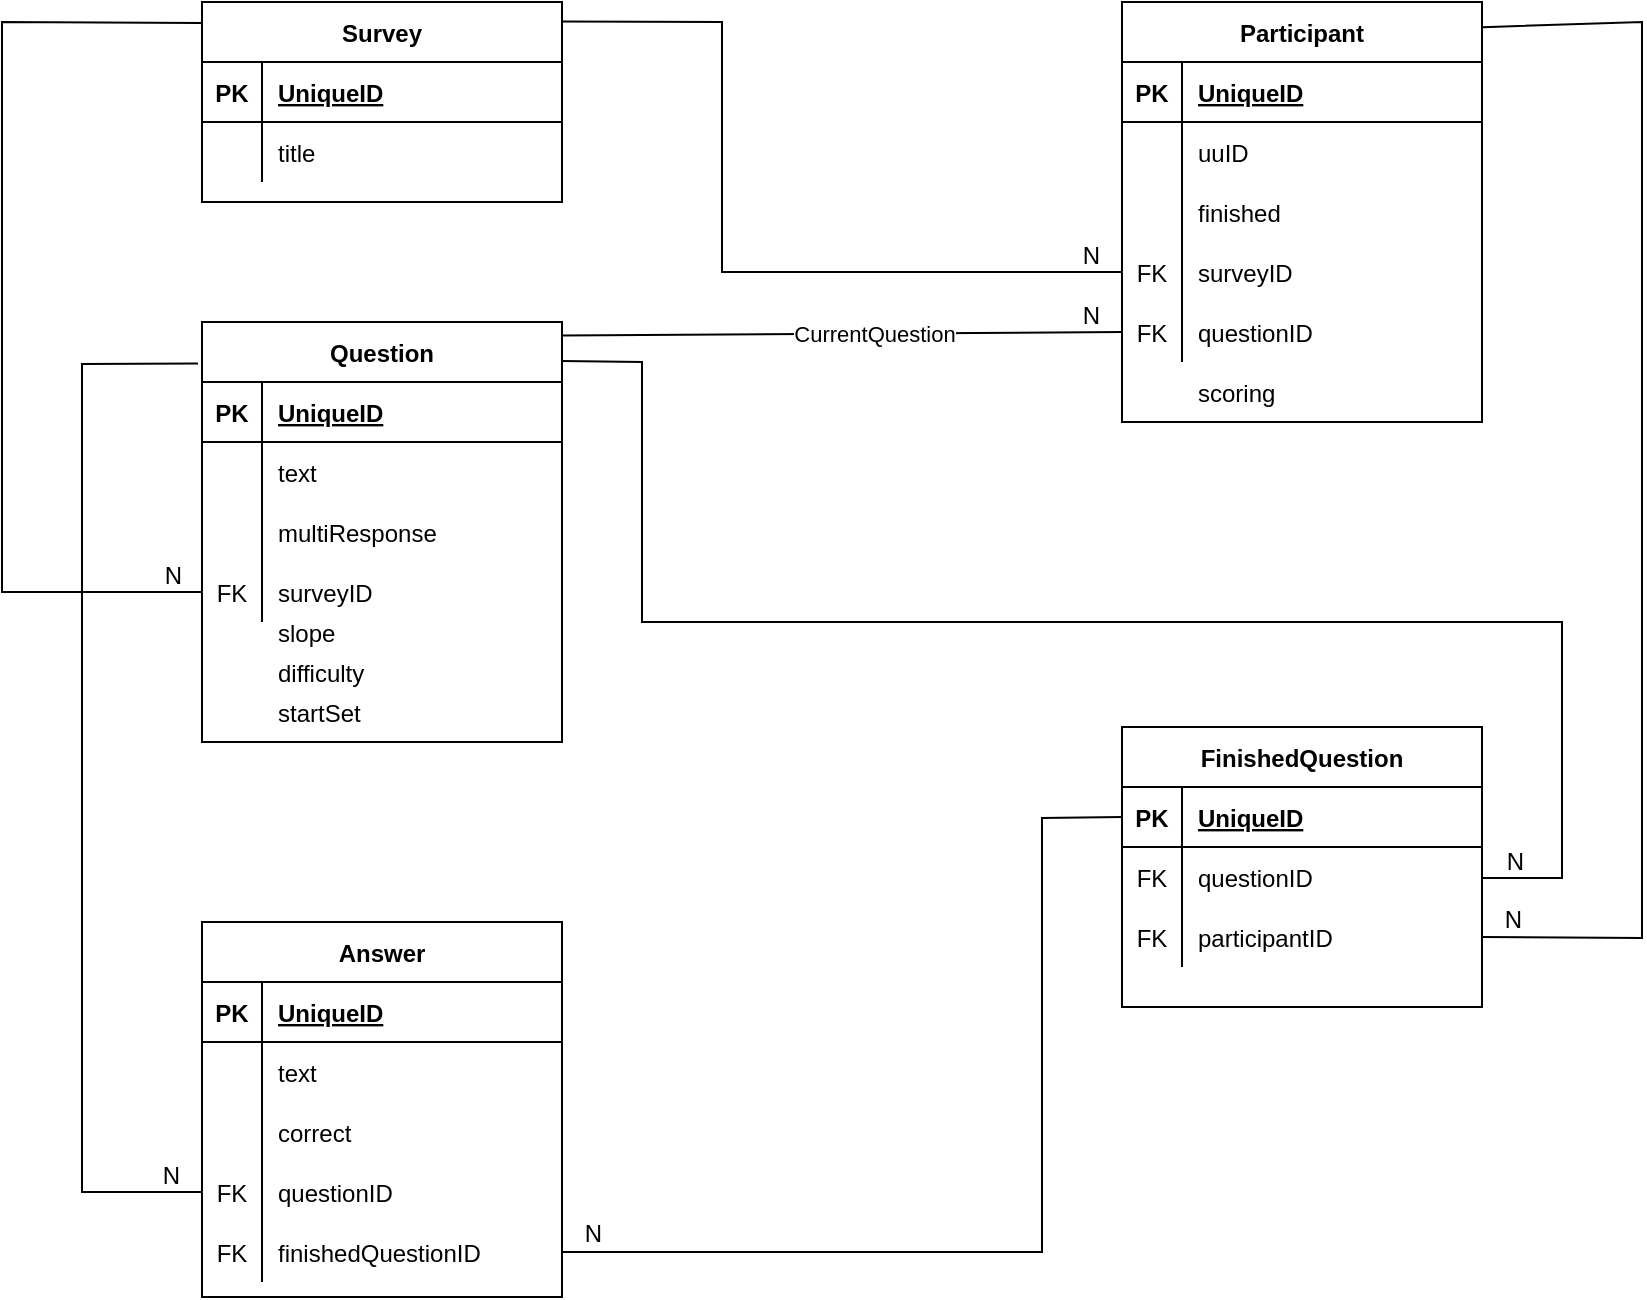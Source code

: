 <mxfile>
    <diagram id="NoLcGY3_Rd0w1QSIiBX1" name="Page-1">
        <mxGraphModel dx="990" dy="688" grid="1" gridSize="10" guides="1" tooltips="1" connect="1" arrows="1" fold="1" page="1" pageScale="1" pageWidth="1169" pageHeight="827" math="0" shadow="0">
            <root>
                <mxCell id="0"/>
                <mxCell id="1" parent="0"/>
                <mxCell id="44" value="" style="endArrow=none;html=1;rounded=0;entryX=1;entryY=0.5;entryDx=0;entryDy=0;exitX=1.002;exitY=0.06;exitDx=0;exitDy=0;exitPerimeter=0;" parent="1" source="86" target="38" edge="1">
                    <mxGeometry relative="1" as="geometry">
                        <mxPoint x="1119.1" y="107.52" as="sourcePoint"/>
                        <mxPoint x="1090" y="450" as="targetPoint"/>
                        <Array as="points">
                            <mxPoint x="980" y="110"/>
                            <mxPoint x="980" y="568"/>
                        </Array>
                    </mxGeometry>
                </mxCell>
                <mxCell id="45" value="N" style="resizable=0;html=1;align=right;verticalAlign=bottom;" parent="44" connectable="0" vertex="1">
                    <mxGeometry x="1" relative="1" as="geometry">
                        <mxPoint x="20" as="offset"/>
                    </mxGeometry>
                </mxCell>
                <mxCell id="48" value="" style="endArrow=none;html=1;rounded=0;exitX=0;exitY=0.5;exitDx=0;exitDy=0;entryX=1;entryY=0.5;entryDx=0;entryDy=0;" parent="1" source="32" target="81" edge="1">
                    <mxGeometry relative="1" as="geometry">
                        <mxPoint x="770" y="535" as="sourcePoint"/>
                        <mxPoint x="640" y="635" as="targetPoint"/>
                        <Array as="points">
                            <mxPoint x="680" y="508"/>
                            <mxPoint x="680" y="725"/>
                        </Array>
                    </mxGeometry>
                </mxCell>
                <mxCell id="49" value="N" style="resizable=0;html=1;align=right;verticalAlign=bottom;" parent="48" connectable="0" vertex="1">
                    <mxGeometry x="1" relative="1" as="geometry">
                        <mxPoint x="20.25" y="-0.03" as="offset"/>
                    </mxGeometry>
                </mxCell>
                <mxCell id="50" value="" style="endArrow=none;html=1;rounded=0;entryX=0;entryY=0.5;entryDx=0;entryDy=0;exitX=0.999;exitY=0.098;exitDx=0;exitDy=0;exitPerimeter=0;" parent="1" source="TI3GmT-DSjy5wb8d_JhB-1" target="93" edge="1">
                    <mxGeometry relative="1" as="geometry">
                        <mxPoint x="441" y="112" as="sourcePoint"/>
                        <mxPoint x="620" y="230" as="targetPoint"/>
                        <Array as="points">
                            <mxPoint x="520" y="110"/>
                            <mxPoint x="520" y="235"/>
                        </Array>
                    </mxGeometry>
                </mxCell>
                <mxCell id="51" value="N" style="resizable=0;html=1;align=right;verticalAlign=bottom;" parent="50" connectable="0" vertex="1">
                    <mxGeometry x="1" relative="1" as="geometry">
                        <mxPoint x="-10" as="offset"/>
                    </mxGeometry>
                </mxCell>
                <mxCell id="52" value="" style="endArrow=none;html=1;rounded=0;exitX=-0.001;exitY=0.105;exitDx=0;exitDy=0;entryX=0;entryY=0.5;entryDx=0;entryDy=0;exitPerimeter=0;" parent="1" source="TI3GmT-DSjy5wb8d_JhB-1" target="78" edge="1">
                    <mxGeometry relative="1" as="geometry">
                        <mxPoint x="260" y="215" as="sourcePoint"/>
                        <mxPoint x="260" y="394" as="targetPoint"/>
                        <Array as="points">
                            <mxPoint x="160" y="110"/>
                            <mxPoint x="160" y="395"/>
                        </Array>
                    </mxGeometry>
                </mxCell>
                <mxCell id="53" value="N" style="resizable=0;html=1;align=right;verticalAlign=bottom;" parent="52" connectable="0" vertex="1">
                    <mxGeometry x="1" relative="1" as="geometry">
                        <mxPoint x="-10" as="offset"/>
                    </mxGeometry>
                </mxCell>
                <mxCell id="54" value="" style="endArrow=none;html=1;rounded=0;exitX=-0.011;exitY=0.099;exitDx=0;exitDy=0;entryX=0;entryY=0.5;entryDx=0;entryDy=0;exitPerimeter=0;" parent="1" source="TI3GmT-DSjy5wb8d_JhB-27" target="TI3GmT-DSjy5wb8d_JhB-50" edge="1">
                    <mxGeometry relative="1" as="geometry">
                        <mxPoint x="440" y="340" as="sourcePoint"/>
                        <mxPoint x="460" y="605" as="targetPoint"/>
                        <Array as="points">
                            <mxPoint x="200" y="281"/>
                            <mxPoint x="200" y="695"/>
                        </Array>
                    </mxGeometry>
                </mxCell>
                <mxCell id="55" value="N" style="resizable=0;html=1;align=right;verticalAlign=bottom;" parent="54" connectable="0" vertex="1">
                    <mxGeometry x="1" relative="1" as="geometry">
                        <mxPoint x="-10" as="offset"/>
                    </mxGeometry>
                </mxCell>
                <mxCell id="TI3GmT-DSjy5wb8d_JhB-27" value="Question" style="shape=table;startSize=30;container=1;collapsible=1;childLayout=tableLayout;fixedRows=1;rowLines=0;fontStyle=1;align=center;resizeLast=1;" parent="1" vertex="1">
                    <mxGeometry x="260" y="260" width="180" height="210" as="geometry"/>
                </mxCell>
                <mxCell id="TI3GmT-DSjy5wb8d_JhB-28" value="" style="shape=partialRectangle;collapsible=0;dropTarget=0;pointerEvents=0;fillColor=none;top=0;left=0;bottom=1;right=0;points=[[0,0.5],[1,0.5]];portConstraint=eastwest;" parent="TI3GmT-DSjy5wb8d_JhB-27" vertex="1">
                    <mxGeometry y="30" width="180" height="30" as="geometry"/>
                </mxCell>
                <mxCell id="TI3GmT-DSjy5wb8d_JhB-29" value="PK" style="shape=partialRectangle;connectable=0;fillColor=none;top=0;left=0;bottom=0;right=0;fontStyle=1;overflow=hidden;" parent="TI3GmT-DSjy5wb8d_JhB-28" vertex="1">
                    <mxGeometry width="30" height="30" as="geometry"/>
                </mxCell>
                <mxCell id="TI3GmT-DSjy5wb8d_JhB-30" value="UniqueID" style="shape=partialRectangle;connectable=0;fillColor=none;top=0;left=0;bottom=0;right=0;align=left;spacingLeft=6;fontStyle=5;overflow=hidden;" parent="TI3GmT-DSjy5wb8d_JhB-28" vertex="1">
                    <mxGeometry x="30" width="150" height="30" as="geometry"/>
                </mxCell>
                <mxCell id="TI3GmT-DSjy5wb8d_JhB-31" value="" style="shape=partialRectangle;collapsible=0;dropTarget=0;pointerEvents=0;fillColor=none;top=0;left=0;bottom=0;right=0;points=[[0,0.5],[1,0.5]];portConstraint=eastwest;" parent="TI3GmT-DSjy5wb8d_JhB-27" vertex="1">
                    <mxGeometry y="60" width="180" height="30" as="geometry"/>
                </mxCell>
                <mxCell id="TI3GmT-DSjy5wb8d_JhB-32" value="" style="shape=partialRectangle;connectable=0;fillColor=none;top=0;left=0;bottom=0;right=0;editable=1;overflow=hidden;" parent="TI3GmT-DSjy5wb8d_JhB-31" vertex="1">
                    <mxGeometry width="30" height="30" as="geometry"/>
                </mxCell>
                <mxCell id="TI3GmT-DSjy5wb8d_JhB-33" value="text" style="shape=partialRectangle;connectable=0;fillColor=none;top=0;left=0;bottom=0;right=0;align=left;spacingLeft=6;overflow=hidden;" parent="TI3GmT-DSjy5wb8d_JhB-31" vertex="1">
                    <mxGeometry x="30" width="150" height="30" as="geometry"/>
                </mxCell>
                <mxCell id="TI3GmT-DSjy5wb8d_JhB-34" value="" style="shape=partialRectangle;collapsible=0;dropTarget=0;pointerEvents=0;fillColor=none;top=0;left=0;bottom=0;right=0;points=[[0,0.5],[1,0.5]];portConstraint=eastwest;" parent="TI3GmT-DSjy5wb8d_JhB-27" vertex="1">
                    <mxGeometry y="90" width="180" height="30" as="geometry"/>
                </mxCell>
                <mxCell id="TI3GmT-DSjy5wb8d_JhB-35" value="" style="shape=partialRectangle;connectable=0;fillColor=none;top=0;left=0;bottom=0;right=0;editable=1;overflow=hidden;" parent="TI3GmT-DSjy5wb8d_JhB-34" vertex="1">
                    <mxGeometry width="30" height="30" as="geometry"/>
                </mxCell>
                <mxCell id="TI3GmT-DSjy5wb8d_JhB-36" value="multiResponse" style="shape=partialRectangle;connectable=0;fillColor=none;top=0;left=0;bottom=0;right=0;align=left;spacingLeft=6;overflow=hidden;" parent="TI3GmT-DSjy5wb8d_JhB-34" vertex="1">
                    <mxGeometry x="30" width="150" height="30" as="geometry"/>
                </mxCell>
                <mxCell id="78" value="" style="shape=partialRectangle;collapsible=0;dropTarget=0;pointerEvents=0;fillColor=none;top=0;left=0;bottom=0;right=0;points=[[0,0.5],[1,0.5]];portConstraint=eastwest;" parent="TI3GmT-DSjy5wb8d_JhB-27" vertex="1">
                    <mxGeometry y="120" width="180" height="30" as="geometry"/>
                </mxCell>
                <mxCell id="79" value="FK" style="shape=partialRectangle;connectable=0;fillColor=none;top=0;left=0;bottom=0;right=0;editable=1;overflow=hidden;" parent="78" vertex="1">
                    <mxGeometry width="30" height="30" as="geometry"/>
                </mxCell>
                <mxCell id="80" value="surveyID" style="shape=partialRectangle;connectable=0;fillColor=none;top=0;left=0;bottom=0;right=0;align=left;spacingLeft=6;overflow=hidden;" parent="78" vertex="1">
                    <mxGeometry x="30" width="150" height="30" as="geometry"/>
                </mxCell>
                <mxCell id="86" value="Participant" style="shape=table;startSize=30;container=1;collapsible=1;childLayout=tableLayout;fixedRows=1;rowLines=0;fontStyle=1;align=center;resizeLast=1;" parent="1" vertex="1">
                    <mxGeometry x="720" y="100" width="180" height="210" as="geometry"/>
                </mxCell>
                <mxCell id="87" value="" style="shape=partialRectangle;collapsible=0;dropTarget=0;pointerEvents=0;fillColor=none;top=0;left=0;bottom=1;right=0;points=[[0,0.5],[1,0.5]];portConstraint=eastwest;" parent="86" vertex="1">
                    <mxGeometry y="30" width="180" height="30" as="geometry"/>
                </mxCell>
                <mxCell id="88" value="PK" style="shape=partialRectangle;connectable=0;fillColor=none;top=0;left=0;bottom=0;right=0;fontStyle=1;overflow=hidden;" parent="87" vertex="1">
                    <mxGeometry width="30" height="30" as="geometry"/>
                </mxCell>
                <mxCell id="89" value="UniqueID" style="shape=partialRectangle;connectable=0;fillColor=none;top=0;left=0;bottom=0;right=0;align=left;spacingLeft=6;fontStyle=5;overflow=hidden;" parent="87" vertex="1">
                    <mxGeometry x="30" width="150" height="30" as="geometry"/>
                </mxCell>
                <mxCell id="90" value="" style="shape=partialRectangle;collapsible=0;dropTarget=0;pointerEvents=0;fillColor=none;top=0;left=0;bottom=0;right=0;points=[[0,0.5],[1,0.5]];portConstraint=eastwest;" parent="86" vertex="1">
                    <mxGeometry y="60" width="180" height="30" as="geometry"/>
                </mxCell>
                <mxCell id="91" value="" style="shape=partialRectangle;connectable=0;fillColor=none;top=0;left=0;bottom=0;right=0;editable=1;overflow=hidden;" parent="90" vertex="1">
                    <mxGeometry width="30" height="30" as="geometry"/>
                </mxCell>
                <mxCell id="92" value="uuID" style="shape=partialRectangle;connectable=0;fillColor=none;top=0;left=0;bottom=0;right=0;align=left;spacingLeft=6;overflow=hidden;" parent="90" vertex="1">
                    <mxGeometry x="30" width="150" height="30" as="geometry"/>
                </mxCell>
                <mxCell id="99" value="" style="shape=partialRectangle;collapsible=0;dropTarget=0;pointerEvents=0;fillColor=none;top=0;left=0;bottom=0;right=0;points=[[0,0.5],[1,0.5]];portConstraint=eastwest;" parent="86" vertex="1">
                    <mxGeometry y="90" width="180" height="30" as="geometry"/>
                </mxCell>
                <mxCell id="100" value="" style="shape=partialRectangle;connectable=0;fillColor=none;top=0;left=0;bottom=0;right=0;editable=1;overflow=hidden;" parent="99" vertex="1">
                    <mxGeometry width="30" height="30" as="geometry"/>
                </mxCell>
                <mxCell id="101" value="finished" style="shape=partialRectangle;connectable=0;fillColor=none;top=0;left=0;bottom=0;right=0;align=left;spacingLeft=6;overflow=hidden;" parent="99" vertex="1">
                    <mxGeometry x="30" width="150" height="30" as="geometry"/>
                </mxCell>
                <mxCell id="93" value="" style="shape=partialRectangle;collapsible=0;dropTarget=0;pointerEvents=0;fillColor=none;top=0;left=0;bottom=0;right=0;points=[[0,0.5],[1,0.5]];portConstraint=eastwest;" parent="86" vertex="1">
                    <mxGeometry y="120" width="180" height="30" as="geometry"/>
                </mxCell>
                <mxCell id="94" value="FK" style="shape=partialRectangle;connectable=0;fillColor=none;top=0;left=0;bottom=0;right=0;editable=1;overflow=hidden;" parent="93" vertex="1">
                    <mxGeometry width="30" height="30" as="geometry"/>
                </mxCell>
                <mxCell id="95" value="surveyID" style="shape=partialRectangle;connectable=0;fillColor=none;top=0;left=0;bottom=0;right=0;align=left;spacingLeft=6;overflow=hidden;" parent="93" vertex="1">
                    <mxGeometry x="30" width="150" height="30" as="geometry"/>
                </mxCell>
                <mxCell id="96" value="" style="shape=partialRectangle;collapsible=0;dropTarget=0;pointerEvents=0;fillColor=none;top=0;left=0;bottom=0;right=0;points=[[0,0.5],[1,0.5]];portConstraint=eastwest;" parent="86" vertex="1">
                    <mxGeometry y="150" width="180" height="30" as="geometry"/>
                </mxCell>
                <mxCell id="97" value="FK" style="shape=partialRectangle;connectable=0;fillColor=none;top=0;left=0;bottom=0;right=0;editable=1;overflow=hidden;" parent="96" vertex="1">
                    <mxGeometry width="30" height="30" as="geometry"/>
                </mxCell>
                <mxCell id="98" value="questionID" style="shape=partialRectangle;connectable=0;fillColor=none;top=0;left=0;bottom=0;right=0;align=left;spacingLeft=6;overflow=hidden;" parent="96" vertex="1">
                    <mxGeometry x="30" width="150" height="30" as="geometry"/>
                </mxCell>
                <mxCell id="TI3GmT-DSjy5wb8d_JhB-40" value="Answer" style="shape=table;startSize=30;container=1;collapsible=1;childLayout=tableLayout;fixedRows=1;rowLines=0;fontStyle=1;align=center;resizeLast=1;" parent="1" vertex="1">
                    <mxGeometry x="260" y="560" width="180" height="187.5" as="geometry"/>
                </mxCell>
                <mxCell id="TI3GmT-DSjy5wb8d_JhB-41" value="" style="shape=partialRectangle;collapsible=0;dropTarget=0;pointerEvents=0;fillColor=none;top=0;left=0;bottom=1;right=0;points=[[0,0.5],[1,0.5]];portConstraint=eastwest;" parent="TI3GmT-DSjy5wb8d_JhB-40" vertex="1">
                    <mxGeometry y="30" width="180" height="30" as="geometry"/>
                </mxCell>
                <mxCell id="TI3GmT-DSjy5wb8d_JhB-42" value="PK" style="shape=partialRectangle;connectable=0;fillColor=none;top=0;left=0;bottom=0;right=0;fontStyle=1;overflow=hidden;" parent="TI3GmT-DSjy5wb8d_JhB-41" vertex="1">
                    <mxGeometry width="30" height="30" as="geometry"/>
                </mxCell>
                <mxCell id="TI3GmT-DSjy5wb8d_JhB-43" value="UniqueID" style="shape=partialRectangle;connectable=0;fillColor=none;top=0;left=0;bottom=0;right=0;align=left;spacingLeft=6;fontStyle=5;overflow=hidden;" parent="TI3GmT-DSjy5wb8d_JhB-41" vertex="1">
                    <mxGeometry x="30" width="150" height="30" as="geometry"/>
                </mxCell>
                <mxCell id="TI3GmT-DSjy5wb8d_JhB-44" value="" style="shape=partialRectangle;collapsible=0;dropTarget=0;pointerEvents=0;fillColor=none;top=0;left=0;bottom=0;right=0;points=[[0,0.5],[1,0.5]];portConstraint=eastwest;" parent="TI3GmT-DSjy5wb8d_JhB-40" vertex="1">
                    <mxGeometry y="60" width="180" height="30" as="geometry"/>
                </mxCell>
                <mxCell id="TI3GmT-DSjy5wb8d_JhB-45" value="" style="shape=partialRectangle;connectable=0;fillColor=none;top=0;left=0;bottom=0;right=0;editable=1;overflow=hidden;" parent="TI3GmT-DSjy5wb8d_JhB-44" vertex="1">
                    <mxGeometry width="30" height="30" as="geometry"/>
                </mxCell>
                <mxCell id="TI3GmT-DSjy5wb8d_JhB-46" value="text" style="shape=partialRectangle;connectable=0;fillColor=none;top=0;left=0;bottom=0;right=0;align=left;spacingLeft=6;overflow=hidden;" parent="TI3GmT-DSjy5wb8d_JhB-44" vertex="1">
                    <mxGeometry x="30" width="150" height="30" as="geometry"/>
                </mxCell>
                <mxCell id="TI3GmT-DSjy5wb8d_JhB-47" value="" style="shape=partialRectangle;collapsible=0;dropTarget=0;pointerEvents=0;fillColor=none;top=0;left=0;bottom=0;right=0;points=[[0,0.5],[1,0.5]];portConstraint=eastwest;" parent="TI3GmT-DSjy5wb8d_JhB-40" vertex="1">
                    <mxGeometry y="90" width="180" height="30" as="geometry"/>
                </mxCell>
                <mxCell id="TI3GmT-DSjy5wb8d_JhB-48" value="" style="shape=partialRectangle;connectable=0;fillColor=none;top=0;left=0;bottom=0;right=0;editable=1;overflow=hidden;" parent="TI3GmT-DSjy5wb8d_JhB-47" vertex="1">
                    <mxGeometry width="30" height="30" as="geometry"/>
                </mxCell>
                <mxCell id="TI3GmT-DSjy5wb8d_JhB-49" value="correct" style="shape=partialRectangle;connectable=0;fillColor=none;top=0;left=0;bottom=0;right=0;align=left;spacingLeft=6;overflow=hidden;" parent="TI3GmT-DSjy5wb8d_JhB-47" vertex="1">
                    <mxGeometry x="30" width="150" height="30" as="geometry"/>
                </mxCell>
                <mxCell id="TI3GmT-DSjy5wb8d_JhB-50" value="" style="shape=partialRectangle;collapsible=0;dropTarget=0;pointerEvents=0;fillColor=none;top=0;left=0;bottom=0;right=0;points=[[0,0.5],[1,0.5]];portConstraint=eastwest;" parent="TI3GmT-DSjy5wb8d_JhB-40" vertex="1">
                    <mxGeometry y="120" width="180" height="30" as="geometry"/>
                </mxCell>
                <mxCell id="TI3GmT-DSjy5wb8d_JhB-51" value="FK" style="shape=partialRectangle;connectable=0;fillColor=none;top=0;left=0;bottom=0;right=0;editable=1;overflow=hidden;" parent="TI3GmT-DSjy5wb8d_JhB-50" vertex="1">
                    <mxGeometry width="30" height="30" as="geometry"/>
                </mxCell>
                <mxCell id="TI3GmT-DSjy5wb8d_JhB-52" value="questionID" style="shape=partialRectangle;connectable=0;fillColor=none;top=0;left=0;bottom=0;right=0;align=left;spacingLeft=6;overflow=hidden;" parent="TI3GmT-DSjy5wb8d_JhB-50" vertex="1">
                    <mxGeometry x="30" width="150" height="30" as="geometry"/>
                </mxCell>
                <mxCell id="81" value="" style="shape=partialRectangle;collapsible=0;dropTarget=0;pointerEvents=0;fillColor=none;top=0;left=0;bottom=0;right=0;points=[[0,0.5],[1,0.5]];portConstraint=eastwest;" parent="TI3GmT-DSjy5wb8d_JhB-40" vertex="1">
                    <mxGeometry y="150" width="180" height="30" as="geometry"/>
                </mxCell>
                <mxCell id="82" value="FK" style="shape=partialRectangle;connectable=0;fillColor=none;top=0;left=0;bottom=0;right=0;editable=1;overflow=hidden;" parent="81" vertex="1">
                    <mxGeometry width="30" height="30" as="geometry"/>
                </mxCell>
                <mxCell id="83" value="finishedQuestionID" style="shape=partialRectangle;connectable=0;fillColor=none;top=0;left=0;bottom=0;right=0;align=left;spacingLeft=6;overflow=hidden;" parent="81" vertex="1">
                    <mxGeometry x="30" width="150" height="30" as="geometry"/>
                </mxCell>
                <mxCell id="31" value="FinishedQuestion" style="shape=table;startSize=30;container=1;collapsible=1;childLayout=tableLayout;fixedRows=1;rowLines=0;fontStyle=1;align=center;resizeLast=1;" parent="1" vertex="1">
                    <mxGeometry x="720" y="462.5" width="180" height="140" as="geometry"/>
                </mxCell>
                <mxCell id="32" value="" style="shape=partialRectangle;collapsible=0;dropTarget=0;pointerEvents=0;fillColor=none;top=0;left=0;bottom=1;right=0;points=[[0,0.5],[1,0.5]];portConstraint=eastwest;" parent="31" vertex="1">
                    <mxGeometry y="30" width="180" height="30" as="geometry"/>
                </mxCell>
                <mxCell id="33" value="PK" style="shape=partialRectangle;connectable=0;fillColor=none;top=0;left=0;bottom=0;right=0;fontStyle=1;overflow=hidden;" parent="32" vertex="1">
                    <mxGeometry width="30" height="30" as="geometry"/>
                </mxCell>
                <mxCell id="34" value="UniqueID" style="shape=partialRectangle;connectable=0;fillColor=none;top=0;left=0;bottom=0;right=0;align=left;spacingLeft=6;fontStyle=5;overflow=hidden;" parent="32" vertex="1">
                    <mxGeometry x="30" width="150" height="30" as="geometry"/>
                </mxCell>
                <mxCell id="35" value="" style="shape=partialRectangle;collapsible=0;dropTarget=0;pointerEvents=0;fillColor=none;top=0;left=0;bottom=0;right=0;points=[[0,0.5],[1,0.5]];portConstraint=eastwest;" parent="31" vertex="1">
                    <mxGeometry y="60" width="180" height="30" as="geometry"/>
                </mxCell>
                <mxCell id="36" value="FK" style="shape=partialRectangle;connectable=0;fillColor=none;top=0;left=0;bottom=0;right=0;editable=1;overflow=hidden;" parent="35" vertex="1">
                    <mxGeometry width="30" height="30" as="geometry"/>
                </mxCell>
                <mxCell id="37" value="questionID" style="shape=partialRectangle;connectable=0;fillColor=none;top=0;left=0;bottom=0;right=0;align=left;spacingLeft=6;overflow=hidden;" parent="35" vertex="1">
                    <mxGeometry x="30" width="150" height="30" as="geometry"/>
                </mxCell>
                <mxCell id="38" value="" style="shape=partialRectangle;collapsible=0;dropTarget=0;pointerEvents=0;fillColor=none;top=0;left=0;bottom=0;right=0;points=[[0,0.5],[1,0.5]];portConstraint=eastwest;" parent="31" vertex="1">
                    <mxGeometry y="90" width="180" height="30" as="geometry"/>
                </mxCell>
                <mxCell id="39" value="FK" style="shape=partialRectangle;connectable=0;fillColor=none;top=0;left=0;bottom=0;right=0;editable=1;overflow=hidden;" parent="38" vertex="1">
                    <mxGeometry width="30" height="30" as="geometry"/>
                </mxCell>
                <mxCell id="40" value="participantID" style="shape=partialRectangle;connectable=0;fillColor=none;top=0;left=0;bottom=0;right=0;align=left;spacingLeft=6;overflow=hidden;" parent="38" vertex="1">
                    <mxGeometry x="30" width="150" height="30" as="geometry"/>
                </mxCell>
                <mxCell id="103" value="" style="endArrow=none;html=1;rounded=0;exitX=1;exitY=0.093;exitDx=0;exitDy=0;exitPerimeter=0;" parent="1" source="TI3GmT-DSjy5wb8d_JhB-27" edge="1">
                    <mxGeometry relative="1" as="geometry">
                        <mxPoint x="442" y="275" as="sourcePoint"/>
                        <mxPoint x="900" y="538" as="targetPoint"/>
                        <Array as="points">
                            <mxPoint x="480" y="280"/>
                            <mxPoint x="480" y="410"/>
                            <mxPoint x="940" y="410"/>
                            <mxPoint x="940" y="538"/>
                        </Array>
                    </mxGeometry>
                </mxCell>
                <mxCell id="104" value="N" style="resizable=0;html=1;align=right;verticalAlign=bottom;" parent="103" connectable="0" vertex="1">
                    <mxGeometry x="1" relative="1" as="geometry">
                        <mxPoint x="21" as="offset"/>
                    </mxGeometry>
                </mxCell>
                <object label="" id="105">
                    <mxCell style="endArrow=none;rounded=0;entryX=0;entryY=0.5;entryDx=0;entryDy=0;exitX=1;exitY=0.032;exitDx=0;exitDy=0;exitPerimeter=0;html=1;" parent="1" source="TI3GmT-DSjy5wb8d_JhB-27" target="96" edge="1">
                        <mxGeometry relative="1" as="geometry">
                            <mxPoint x="440" y="270" as="sourcePoint"/>
                            <mxPoint x="600" y="270" as="targetPoint"/>
                        </mxGeometry>
                    </mxCell>
                </object>
                <mxCell id="106" value="N" style="resizable=0;html=1;align=right;verticalAlign=bottom;" parent="105" connectable="0" vertex="1">
                    <mxGeometry x="1" relative="1" as="geometry">
                        <mxPoint x="-10" as="offset"/>
                    </mxGeometry>
                </mxCell>
                <mxCell id="113" value="CurrentQuestion" style="edgeLabel;html=1;align=center;verticalAlign=middle;resizable=0;points=[];" parent="105" vertex="1" connectable="0">
                    <mxGeometry x="0.111" relative="1" as="geometry">
                        <mxPoint as="offset"/>
                    </mxGeometry>
                </mxCell>
                <mxCell id="TI3GmT-DSjy5wb8d_JhB-1" value="Survey" style="shape=table;startSize=30;container=1;collapsible=1;childLayout=tableLayout;fixedRows=1;rowLines=0;fontStyle=1;align=center;resizeLast=1;" parent="1" vertex="1">
                    <mxGeometry x="260" y="100" width="180" height="100" as="geometry"/>
                </mxCell>
                <mxCell id="TI3GmT-DSjy5wb8d_JhB-2" value="" style="shape=partialRectangle;collapsible=0;dropTarget=0;pointerEvents=0;fillColor=none;top=0;left=0;bottom=1;right=0;points=[[0,0.5],[1,0.5]];portConstraint=eastwest;" parent="TI3GmT-DSjy5wb8d_JhB-1" vertex="1">
                    <mxGeometry y="30" width="180" height="30" as="geometry"/>
                </mxCell>
                <mxCell id="TI3GmT-DSjy5wb8d_JhB-3" value="PK" style="shape=partialRectangle;connectable=0;fillColor=none;top=0;left=0;bottom=0;right=0;fontStyle=1;overflow=hidden;" parent="TI3GmT-DSjy5wb8d_JhB-2" vertex="1">
                    <mxGeometry width="30" height="30" as="geometry"/>
                </mxCell>
                <mxCell id="TI3GmT-DSjy5wb8d_JhB-4" value="UniqueID" style="shape=partialRectangle;connectable=0;fillColor=none;top=0;left=0;bottom=0;right=0;align=left;spacingLeft=6;fontStyle=5;overflow=hidden;" parent="TI3GmT-DSjy5wb8d_JhB-2" vertex="1">
                    <mxGeometry x="30" width="150" height="30" as="geometry"/>
                </mxCell>
                <mxCell id="TI3GmT-DSjy5wb8d_JhB-5" value="" style="shape=partialRectangle;collapsible=0;dropTarget=0;pointerEvents=0;fillColor=none;top=0;left=0;bottom=0;right=0;points=[[0,0.5],[1,0.5]];portConstraint=eastwest;" parent="TI3GmT-DSjy5wb8d_JhB-1" vertex="1">
                    <mxGeometry y="60" width="180" height="30" as="geometry"/>
                </mxCell>
                <mxCell id="TI3GmT-DSjy5wb8d_JhB-6" value="" style="shape=partialRectangle;connectable=0;fillColor=none;top=0;left=0;bottom=0;right=0;editable=1;overflow=hidden;" parent="TI3GmT-DSjy5wb8d_JhB-5" vertex="1">
                    <mxGeometry width="30" height="30" as="geometry"/>
                </mxCell>
                <mxCell id="TI3GmT-DSjy5wb8d_JhB-7" value="title" style="shape=partialRectangle;connectable=0;fillColor=none;top=0;left=0;bottom=0;right=0;align=left;spacingLeft=6;overflow=hidden;" parent="TI3GmT-DSjy5wb8d_JhB-5" vertex="1">
                    <mxGeometry x="30" width="150" height="30" as="geometry"/>
                </mxCell>
                <mxCell id="114" value="slope" style="shape=partialRectangle;connectable=0;fillColor=none;top=0;left=0;bottom=0;right=0;align=left;spacingLeft=6;overflow=hidden;" parent="1" vertex="1">
                    <mxGeometry x="290" y="400" width="150" height="30" as="geometry"/>
                </mxCell>
                <mxCell id="115" value="difficulty" style="shape=partialRectangle;connectable=0;fillColor=none;top=0;left=0;bottom=0;right=0;align=left;spacingLeft=6;overflow=hidden;" parent="1" vertex="1">
                    <mxGeometry x="290" y="420" width="150" height="30" as="geometry"/>
                </mxCell>
                <mxCell id="118" value="startSet" style="shape=partialRectangle;connectable=0;fillColor=none;top=0;left=0;bottom=0;right=0;align=left;spacingLeft=6;overflow=hidden;" parent="1" vertex="1">
                    <mxGeometry x="290" y="440" width="150" height="30" as="geometry"/>
                </mxCell>
                <mxCell id="119" value="scoring" style="shape=partialRectangle;connectable=0;fillColor=none;top=0;left=0;bottom=0;right=0;align=left;spacingLeft=6;overflow=hidden;" vertex="1" parent="1">
                    <mxGeometry x="750" y="280" width="150" height="30" as="geometry"/>
                </mxCell>
            </root>
        </mxGraphModel>
    </diagram>
</mxfile>